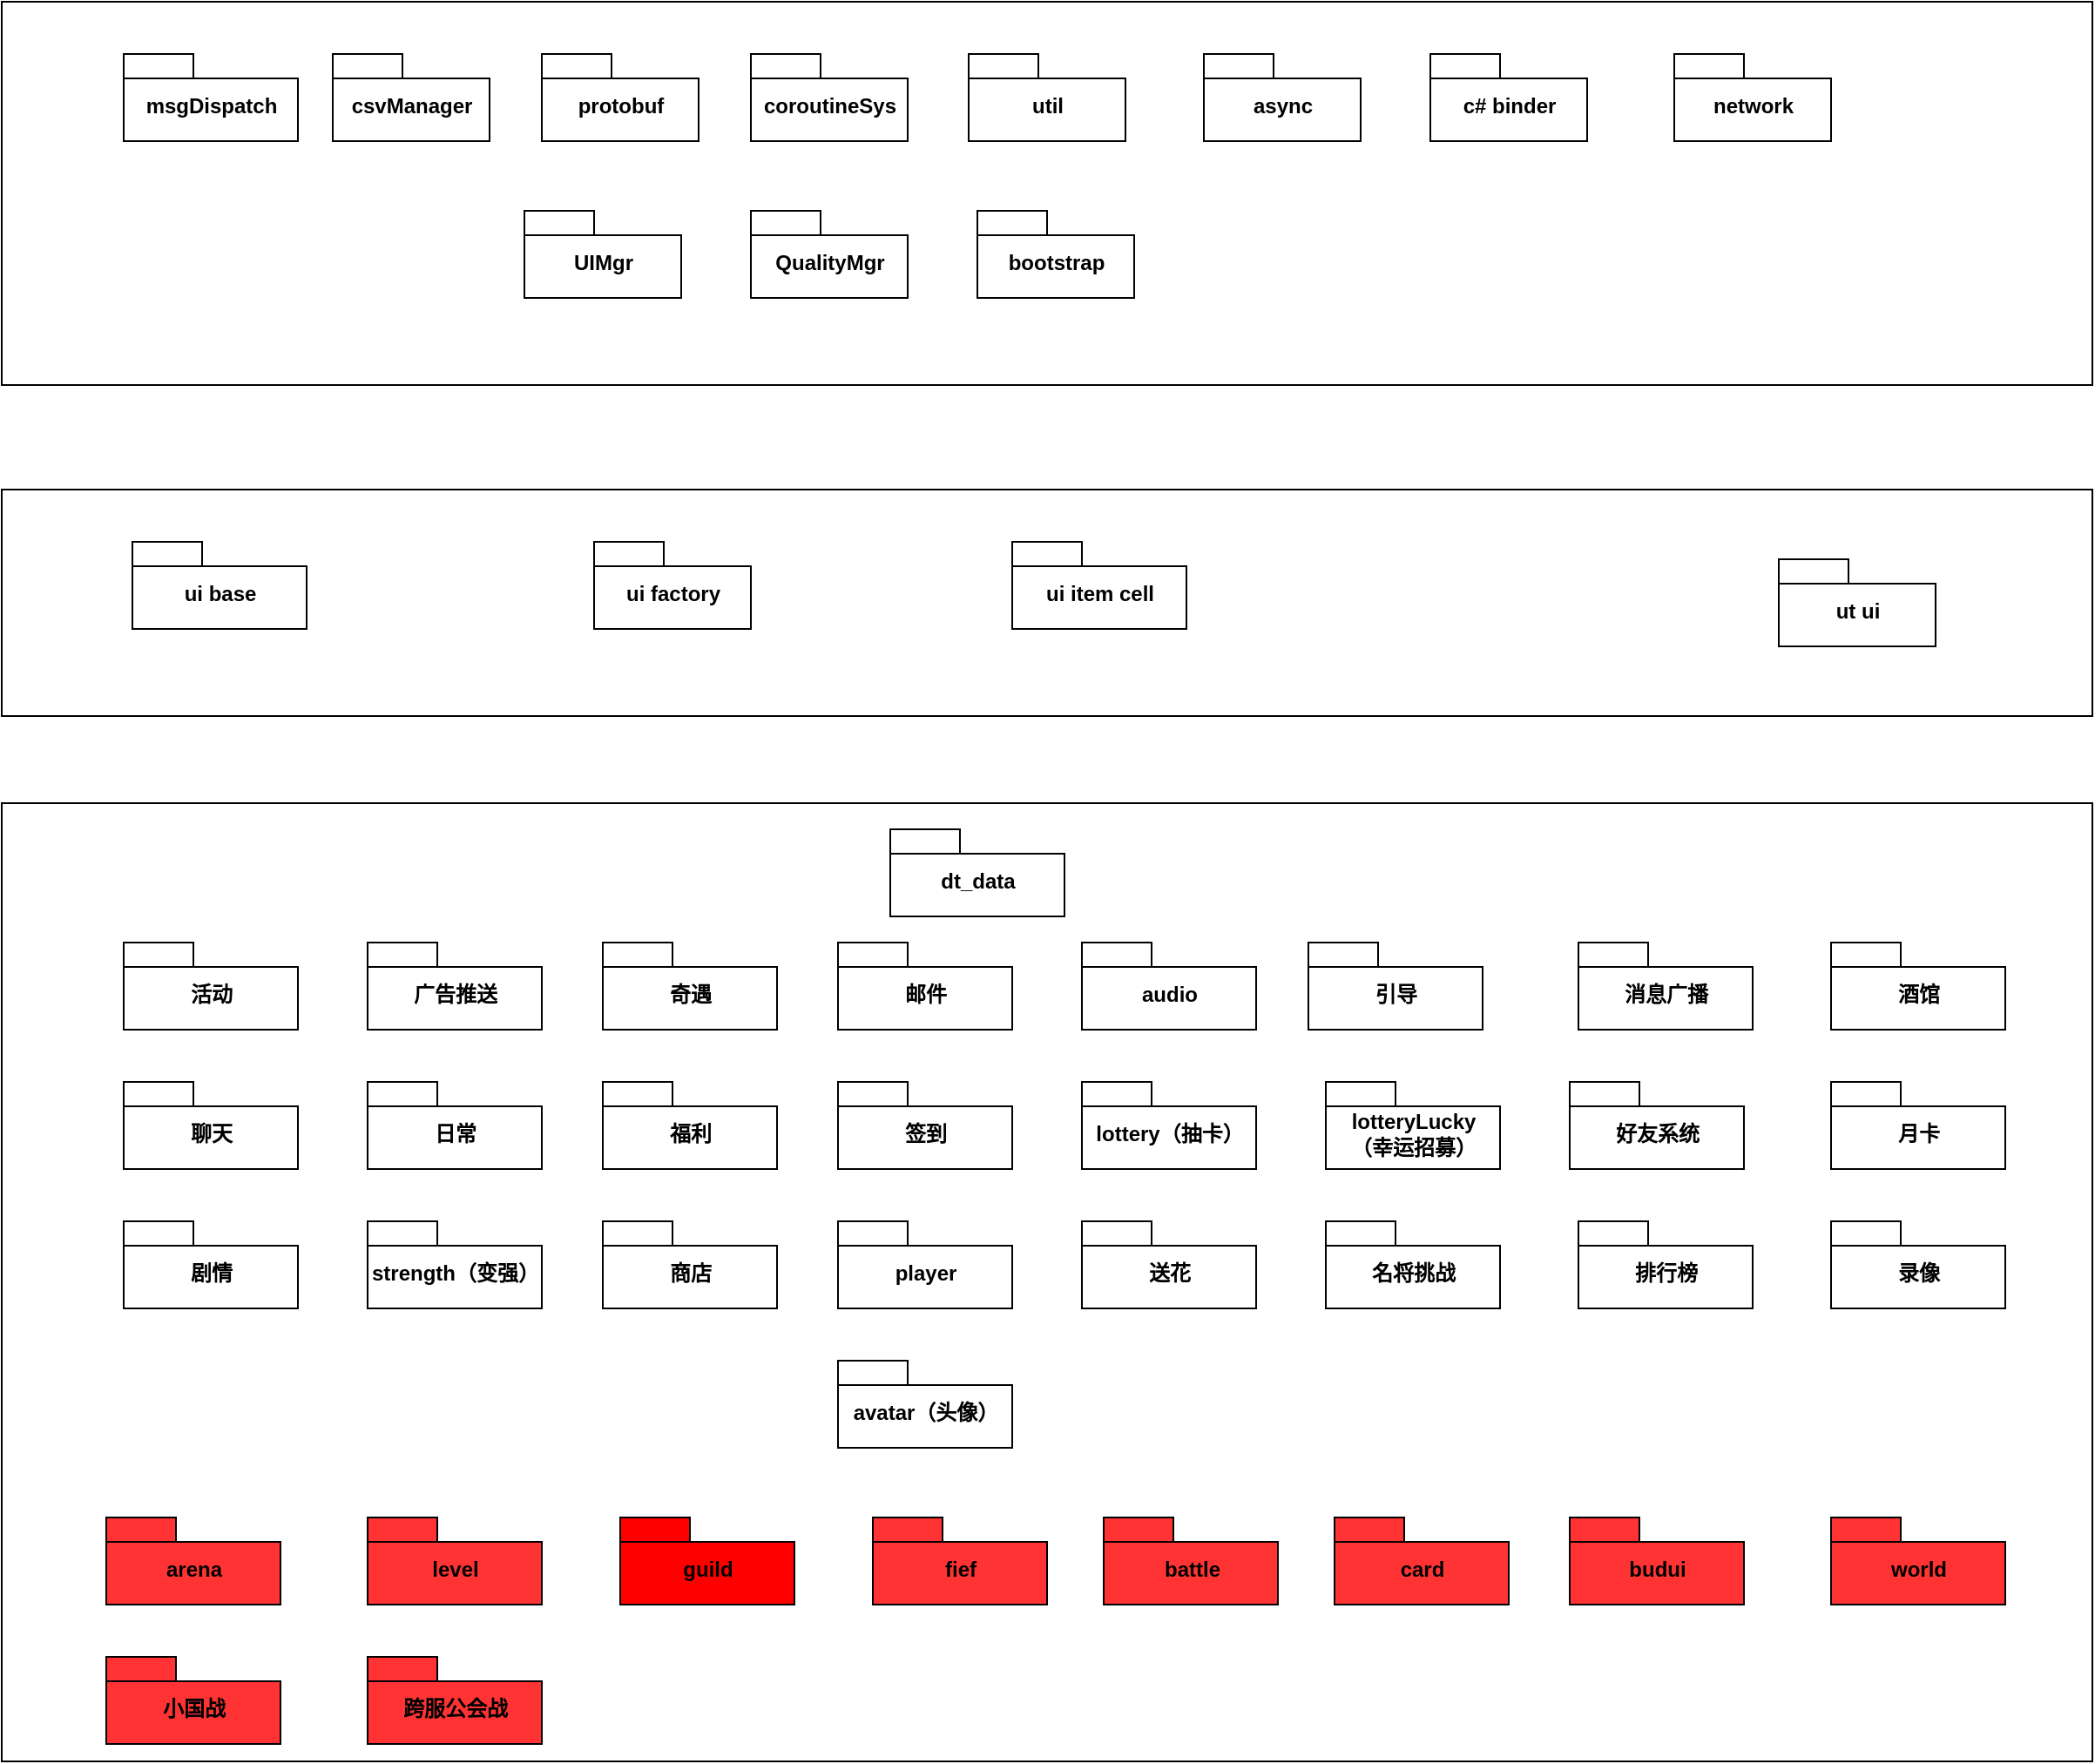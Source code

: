 <mxfile version="10.6.9" type="github"><diagram id="sm2qS4YOltwAFcUv_LiI" name="Page-1"><mxGraphModel dx="1394" dy="747" grid="1" gridSize="10" guides="1" tooltips="1" connect="1" arrows="1" fold="1" page="1" pageScale="1" pageWidth="1100" pageHeight="850" math="0" shadow="0"><root><mxCell id="0"/><mxCell id="1" parent="0"/><mxCell id="aeJJBFS_MYMTeNOkO-Ge-1" value="" style="rounded=0;whiteSpace=wrap;html=1;" vertex="1" parent="1"><mxGeometry x="20" y="20" width="1200" height="220" as="geometry"/></mxCell><mxCell id="aeJJBFS_MYMTeNOkO-Ge-2" value="msgDispatch" style="shape=folder;fontStyle=1;spacingTop=10;tabWidth=40;tabHeight=14;tabPosition=left;html=1;" vertex="1" parent="1"><mxGeometry x="90" y="50" width="100" height="50" as="geometry"/></mxCell><mxCell id="aeJJBFS_MYMTeNOkO-Ge-3" value="csvManager" style="shape=folder;fontStyle=1;spacingTop=10;tabWidth=40;tabHeight=14;tabPosition=left;html=1;" vertex="1" parent="1"><mxGeometry x="210" y="50" width="90" height="50" as="geometry"/></mxCell><mxCell id="aeJJBFS_MYMTeNOkO-Ge-4" value="protobuf" style="shape=folder;fontStyle=1;spacingTop=10;tabWidth=40;tabHeight=14;tabPosition=left;html=1;" vertex="1" parent="1"><mxGeometry x="330" y="50" width="90" height="50" as="geometry"/></mxCell><mxCell id="aeJJBFS_MYMTeNOkO-Ge-5" value="bootstrap" style="shape=folder;fontStyle=1;spacingTop=10;tabWidth=40;tabHeight=14;tabPosition=left;html=1;" vertex="1" parent="1"><mxGeometry x="580" y="140" width="90" height="50" as="geometry"/></mxCell><mxCell id="aeJJBFS_MYMTeNOkO-Ge-6" value="coroutineSys" style="shape=folder;fontStyle=1;spacingTop=10;tabWidth=40;tabHeight=14;tabPosition=left;html=1;" vertex="1" parent="1"><mxGeometry x="450" y="50" width="90" height="50" as="geometry"/></mxCell><mxCell id="aeJJBFS_MYMTeNOkO-Ge-7" value="util" style="shape=folder;fontStyle=1;spacingTop=10;tabWidth=40;tabHeight=14;tabPosition=left;html=1;" vertex="1" parent="1"><mxGeometry x="575" y="50" width="90" height="50" as="geometry"/></mxCell><mxCell id="aeJJBFS_MYMTeNOkO-Ge-8" value="QualityMgr" style="shape=folder;fontStyle=1;spacingTop=10;tabWidth=40;tabHeight=14;tabPosition=left;html=1;" vertex="1" parent="1"><mxGeometry x="450" y="140" width="90" height="50" as="geometry"/></mxCell><mxCell id="aeJJBFS_MYMTeNOkO-Ge-9" value="UIMgr" style="shape=folder;fontStyle=1;spacingTop=10;tabWidth=40;tabHeight=14;tabPosition=left;html=1;" vertex="1" parent="1"><mxGeometry x="320" y="140" width="90" height="50" as="geometry"/></mxCell><mxCell id="aeJJBFS_MYMTeNOkO-Ge-10" value="async" style="shape=folder;fontStyle=1;spacingTop=10;tabWidth=40;tabHeight=14;tabPosition=left;html=1;" vertex="1" parent="1"><mxGeometry x="710" y="50" width="90" height="50" as="geometry"/></mxCell><mxCell id="aeJJBFS_MYMTeNOkO-Ge-11" value="c# binder" style="shape=folder;fontStyle=1;spacingTop=10;tabWidth=40;tabHeight=14;tabPosition=left;html=1;" vertex="1" parent="1"><mxGeometry x="840" y="50" width="90" height="50" as="geometry"/></mxCell><mxCell id="aeJJBFS_MYMTeNOkO-Ge-12" value="" style="rounded=0;whiteSpace=wrap;html=1;" vertex="1" parent="1"><mxGeometry x="20" y="300" width="1200" height="130" as="geometry"/></mxCell><mxCell id="aeJJBFS_MYMTeNOkO-Ge-13" value="ui base" style="shape=folder;fontStyle=1;spacingTop=10;tabWidth=40;tabHeight=14;tabPosition=left;html=1;" vertex="1" parent="1"><mxGeometry x="95" y="330" width="100" height="50" as="geometry"/></mxCell><mxCell id="aeJJBFS_MYMTeNOkO-Ge-14" value="ui factory" style="shape=folder;fontStyle=1;spacingTop=10;tabWidth=40;tabHeight=14;tabPosition=left;html=1;" vertex="1" parent="1"><mxGeometry x="360" y="330" width="90" height="50" as="geometry"/></mxCell><mxCell id="aeJJBFS_MYMTeNOkO-Ge-15" value="ut ui" style="shape=folder;fontStyle=1;spacingTop=10;tabWidth=40;tabHeight=14;tabPosition=left;html=1;" vertex="1" parent="1"><mxGeometry x="1040" y="340" width="90" height="50" as="geometry"/></mxCell><mxCell id="aeJJBFS_MYMTeNOkO-Ge-23" value="network" style="shape=folder;fontStyle=1;spacingTop=10;tabWidth=40;tabHeight=14;tabPosition=left;html=1;" vertex="1" parent="1"><mxGeometry x="980" y="50" width="90" height="50" as="geometry"/></mxCell><mxCell id="aeJJBFS_MYMTeNOkO-Ge-24" value="ui item cell" style="shape=folder;fontStyle=1;spacingTop=10;tabWidth=40;tabHeight=14;tabPosition=left;html=1;" vertex="1" parent="1"><mxGeometry x="600" y="330" width="100" height="50" as="geometry"/></mxCell><mxCell id="aeJJBFS_MYMTeNOkO-Ge-25" value="" style="rounded=0;whiteSpace=wrap;html=1;" vertex="1" parent="1"><mxGeometry x="20" y="480" width="1200" height="550" as="geometry"/></mxCell><mxCell id="aeJJBFS_MYMTeNOkO-Ge-26" value="dt_data&lt;br&gt;" style="shape=folder;fontStyle=1;spacingTop=10;tabWidth=40;tabHeight=14;tabPosition=left;html=1;" vertex="1" parent="1"><mxGeometry x="530" y="495" width="100" height="50" as="geometry"/></mxCell><mxCell id="aeJJBFS_MYMTeNOkO-Ge-30" value="活动&lt;br&gt;" style="shape=folder;fontStyle=1;spacingTop=10;tabWidth=40;tabHeight=14;tabPosition=left;html=1;" vertex="1" parent="1"><mxGeometry x="90" y="560" width="100" height="50" as="geometry"/></mxCell><mxCell id="aeJJBFS_MYMTeNOkO-Ge-31" value="广告推送" style="shape=folder;fontStyle=1;spacingTop=10;tabWidth=40;tabHeight=14;tabPosition=left;html=1;" vertex="1" parent="1"><mxGeometry x="230" y="560" width="100" height="50" as="geometry"/></mxCell><mxCell id="aeJJBFS_MYMTeNOkO-Ge-32" value="奇遇" style="shape=folder;fontStyle=1;spacingTop=10;tabWidth=40;tabHeight=14;tabPosition=left;html=1;" vertex="1" parent="1"><mxGeometry x="365" y="560" width="100" height="50" as="geometry"/></mxCell><mxCell id="aeJJBFS_MYMTeNOkO-Ge-33" value="邮件" style="shape=folder;fontStyle=1;spacingTop=10;tabWidth=40;tabHeight=14;tabPosition=left;html=1;" vertex="1" parent="1"><mxGeometry x="500" y="560" width="100" height="50" as="geometry"/></mxCell><mxCell id="aeJJBFS_MYMTeNOkO-Ge-34" value="audio" style="shape=folder;fontStyle=1;spacingTop=10;tabWidth=40;tabHeight=14;tabPosition=left;html=1;" vertex="1" parent="1"><mxGeometry x="640" y="560" width="100" height="50" as="geometry"/></mxCell><mxCell id="aeJJBFS_MYMTeNOkO-Ge-35" value="avatar（头像）" style="shape=folder;fontStyle=1;spacingTop=10;tabWidth=40;tabHeight=14;tabPosition=left;html=1;" vertex="1" parent="1"><mxGeometry x="500" y="800" width="100" height="50" as="geometry"/></mxCell><mxCell id="aeJJBFS_MYMTeNOkO-Ge-36" value="battle" style="shape=folder;fontStyle=1;spacingTop=10;tabWidth=40;tabHeight=14;tabPosition=left;html=1;fillColor=#FF3333;" vertex="1" parent="1"><mxGeometry x="652.5" y="890" width="100" height="50" as="geometry"/></mxCell><mxCell id="aeJJBFS_MYMTeNOkO-Ge-37" value="消息广播" style="shape=folder;fontStyle=1;spacingTop=10;tabWidth=40;tabHeight=14;tabPosition=left;html=1;" vertex="1" parent="1"><mxGeometry x="925" y="560" width="100" height="50" as="geometry"/></mxCell><mxCell id="aeJJBFS_MYMTeNOkO-Ge-38" value="budui" style="shape=folder;fontStyle=1;spacingTop=10;tabWidth=40;tabHeight=14;tabPosition=left;html=1;fillColor=#FF3333;" vertex="1" parent="1"><mxGeometry x="920" y="890" width="100" height="50" as="geometry"/></mxCell><mxCell id="aeJJBFS_MYMTeNOkO-Ge-39" value="card" style="shape=folder;fontStyle=1;spacingTop=10;tabWidth=40;tabHeight=14;tabPosition=left;html=1;fillColor=#FF3333;" vertex="1" parent="1"><mxGeometry x="785" y="890" width="100" height="50" as="geometry"/></mxCell><mxCell id="aeJJBFS_MYMTeNOkO-Ge-40" value="聊天" style="shape=folder;fontStyle=1;spacingTop=10;tabWidth=40;tabHeight=14;tabPosition=left;html=1;" vertex="1" parent="1"><mxGeometry x="90" y="640" width="100" height="50" as="geometry"/></mxCell><mxCell id="aeJJBFS_MYMTeNOkO-Ge-41" value="日常" style="shape=folder;fontStyle=1;spacingTop=10;tabWidth=40;tabHeight=14;tabPosition=left;html=1;" vertex="1" parent="1"><mxGeometry x="230" y="640" width="100" height="50" as="geometry"/></mxCell><mxCell id="aeJJBFS_MYMTeNOkO-Ge-42" value="福利" style="shape=folder;fontStyle=1;spacingTop=10;tabWidth=40;tabHeight=14;tabPosition=left;html=1;" vertex="1" parent="1"><mxGeometry x="365" y="640" width="100" height="50" as="geometry"/></mxCell><mxCell id="aeJJBFS_MYMTeNOkO-Ge-43" value="签到" style="shape=folder;fontStyle=1;spacingTop=10;tabWidth=40;tabHeight=14;tabPosition=left;html=1;" vertex="1" parent="1"><mxGeometry x="500" y="640" width="100" height="50" as="geometry"/></mxCell><mxCell id="aeJJBFS_MYMTeNOkO-Ge-44" value="lottery（抽卡）" style="shape=folder;fontStyle=1;spacingTop=10;tabWidth=40;tabHeight=14;tabPosition=left;html=1;" vertex="1" parent="1"><mxGeometry x="640" y="640" width="100" height="50" as="geometry"/></mxCell><mxCell id="aeJJBFS_MYMTeNOkO-Ge-45" value="lotteryLucky&lt;br&gt;（幸运招募）" style="shape=folder;fontStyle=1;spacingTop=10;tabWidth=40;tabHeight=14;tabPosition=left;html=1;" vertex="1" parent="1"><mxGeometry x="780" y="640" width="100" height="50" as="geometry"/></mxCell><mxCell id="aeJJBFS_MYMTeNOkO-Ge-46" value="level" style="shape=folder;fontStyle=1;spacingTop=10;tabWidth=40;tabHeight=14;tabPosition=left;html=1;fillColor=#FF3333;" vertex="1" parent="1"><mxGeometry x="230" y="890" width="100" height="50" as="geometry"/></mxCell><mxCell id="aeJJBFS_MYMTeNOkO-Ge-47" value="月卡" style="shape=folder;fontStyle=1;spacingTop=10;tabWidth=40;tabHeight=14;tabPosition=left;html=1;" vertex="1" parent="1"><mxGeometry x="1070" y="640" width="100" height="50" as="geometry"/></mxCell><mxCell id="aeJJBFS_MYMTeNOkO-Ge-48" value="guild" style="shape=folder;fontStyle=1;spacingTop=10;tabWidth=40;tabHeight=14;tabPosition=left;html=1;fillColor=#FF0000;" vertex="1" parent="1"><mxGeometry x="375" y="890" width="100" height="50" as="geometry"/></mxCell><mxCell id="aeJJBFS_MYMTeNOkO-Ge-49" value="fief" style="shape=folder;fontStyle=1;spacingTop=10;tabWidth=40;tabHeight=14;tabPosition=left;html=1;fillColor=#FF3333;" vertex="1" parent="1"><mxGeometry x="520" y="890" width="100" height="50" as="geometry"/></mxCell><mxCell id="aeJJBFS_MYMTeNOkO-Ge-50" value="好友系统&lt;br&gt;" style="shape=folder;fontStyle=1;spacingTop=10;tabWidth=40;tabHeight=14;tabPosition=left;html=1;" vertex="1" parent="1"><mxGeometry x="920" y="640" width="100" height="50" as="geometry"/></mxCell><mxCell id="aeJJBFS_MYMTeNOkO-Ge-51" value="world" style="shape=folder;fontStyle=1;spacingTop=10;tabWidth=40;tabHeight=14;tabPosition=left;html=1;fillColor=#FF3333;" vertex="1" parent="1"><mxGeometry x="1070" y="890" width="100" height="50" as="geometry"/></mxCell><mxCell id="aeJJBFS_MYMTeNOkO-Ge-52" value="arena" style="shape=folder;fontStyle=1;spacingTop=10;tabWidth=40;tabHeight=14;tabPosition=left;html=1;fillColor=#FF3333;" vertex="1" parent="1"><mxGeometry x="80" y="890" width="100" height="50" as="geometry"/></mxCell><mxCell id="aeJJBFS_MYMTeNOkO-Ge-53" value="酒馆" style="shape=folder;fontStyle=1;spacingTop=10;tabWidth=40;tabHeight=14;tabPosition=left;html=1;" vertex="1" parent="1"><mxGeometry x="1070" y="560" width="100" height="50" as="geometry"/></mxCell><mxCell id="aeJJBFS_MYMTeNOkO-Ge-54" value="剧情" style="shape=folder;fontStyle=1;spacingTop=10;tabWidth=40;tabHeight=14;tabPosition=left;html=1;" vertex="1" parent="1"><mxGeometry x="90" y="720" width="100" height="50" as="geometry"/></mxCell><mxCell id="aeJJBFS_MYMTeNOkO-Ge-55" value="strength（变强）" style="shape=folder;fontStyle=1;spacingTop=10;tabWidth=40;tabHeight=14;tabPosition=left;html=1;" vertex="1" parent="1"><mxGeometry x="230" y="720" width="100" height="50" as="geometry"/></mxCell><mxCell id="aeJJBFS_MYMTeNOkO-Ge-56" value="名将挑战" style="shape=folder;fontStyle=1;spacingTop=10;tabWidth=40;tabHeight=14;tabPosition=left;html=1;" vertex="1" parent="1"><mxGeometry x="780" y="720" width="100" height="50" as="geometry"/></mxCell><mxCell id="aeJJBFS_MYMTeNOkO-Ge-57" value="player" style="shape=folder;fontStyle=1;spacingTop=10;tabWidth=40;tabHeight=14;tabPosition=left;html=1;" vertex="1" parent="1"><mxGeometry x="500" y="720" width="100" height="50" as="geometry"/></mxCell><mxCell id="aeJJBFS_MYMTeNOkO-Ge-58" value="送花" style="shape=folder;fontStyle=1;spacingTop=10;tabWidth=40;tabHeight=14;tabPosition=left;html=1;" vertex="1" parent="1"><mxGeometry x="640" y="720" width="100" height="50" as="geometry"/></mxCell><mxCell id="aeJJBFS_MYMTeNOkO-Ge-60" value="引导" style="shape=folder;fontStyle=1;spacingTop=10;tabWidth=40;tabHeight=14;tabPosition=left;html=1;" vertex="1" parent="1"><mxGeometry x="770" y="560" width="100" height="50" as="geometry"/></mxCell><mxCell id="aeJJBFS_MYMTeNOkO-Ge-61" value="商店" style="shape=folder;fontStyle=1;spacingTop=10;tabWidth=40;tabHeight=14;tabPosition=left;html=1;" vertex="1" parent="1"><mxGeometry x="365" y="720" width="100" height="50" as="geometry"/></mxCell><mxCell id="aeJJBFS_MYMTeNOkO-Ge-62" value="排行榜" style="shape=folder;fontStyle=1;spacingTop=10;tabWidth=40;tabHeight=14;tabPosition=left;html=1;" vertex="1" parent="1"><mxGeometry x="925" y="720" width="100" height="50" as="geometry"/></mxCell><mxCell id="aeJJBFS_MYMTeNOkO-Ge-63" value="小国战" style="shape=folder;fontStyle=1;spacingTop=10;tabWidth=40;tabHeight=14;tabPosition=left;html=1;fillColor=#FF3333;" vertex="1" parent="1"><mxGeometry x="80" y="970" width="100" height="50" as="geometry"/></mxCell><mxCell id="aeJJBFS_MYMTeNOkO-Ge-64" value="跨服公会战" style="shape=folder;fontStyle=1;spacingTop=10;tabWidth=40;tabHeight=14;tabPosition=left;html=1;fillColor=#FF3333;" vertex="1" parent="1"><mxGeometry x="230" y="970" width="100" height="50" as="geometry"/></mxCell><mxCell id="aeJJBFS_MYMTeNOkO-Ge-65" value="录像" style="shape=folder;fontStyle=1;spacingTop=10;tabWidth=40;tabHeight=14;tabPosition=left;html=1;" vertex="1" parent="1"><mxGeometry x="1070" y="720" width="100" height="50" as="geometry"/></mxCell></root></mxGraphModel></diagram></mxfile>